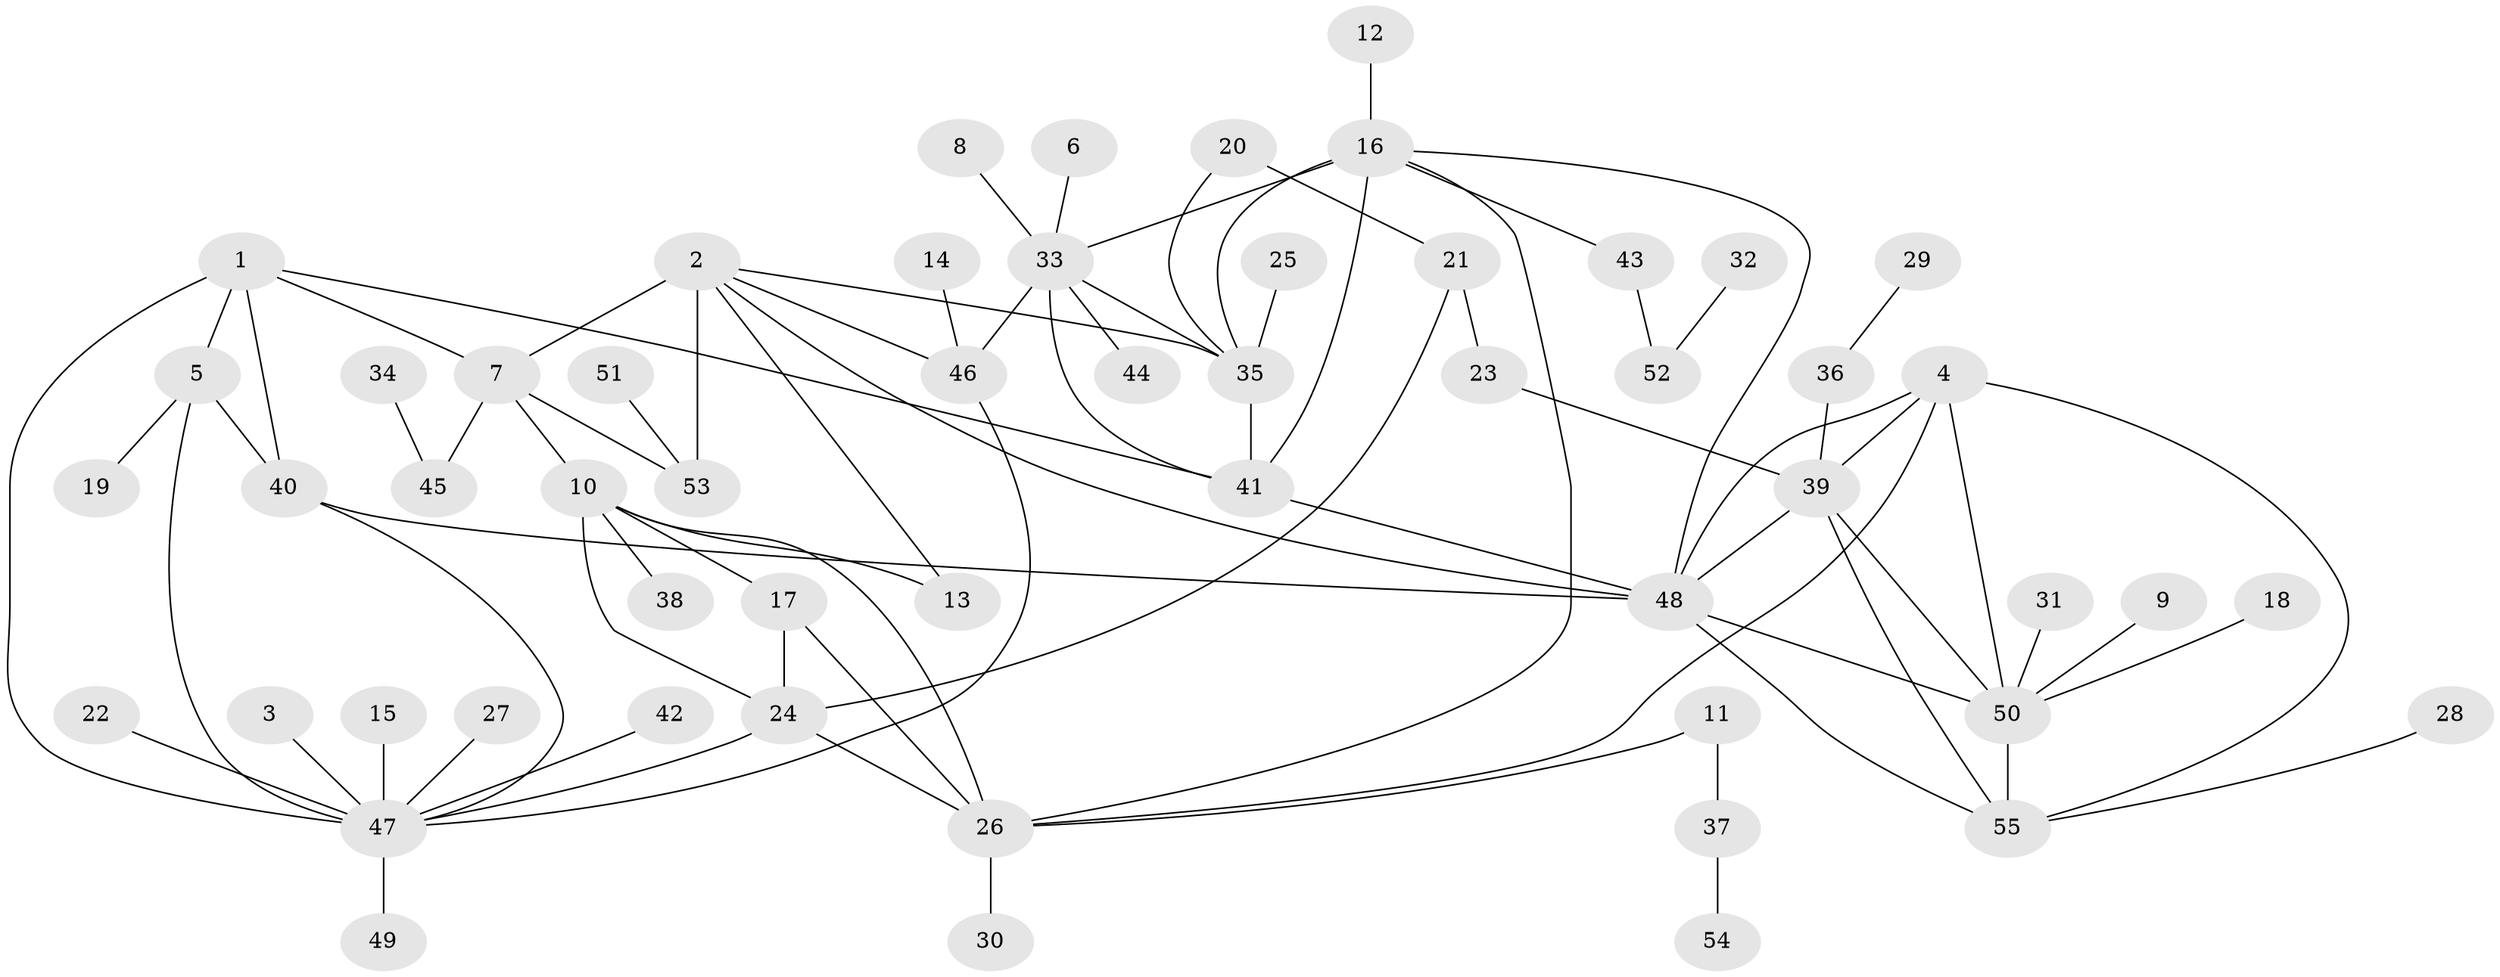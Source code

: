 // original degree distribution, {9: 0.027522935779816515, 5: 0.045871559633027525, 10: 0.027522935779816515, 8: 0.03669724770642202, 6: 0.03669724770642202, 7: 0.03669724770642202, 4: 0.027522935779816515, 14: 0.009174311926605505, 2: 0.14678899082568808, 1: 0.5504587155963303, 3: 0.05504587155963303}
// Generated by graph-tools (version 1.1) at 2025/02/03/09/25 03:02:37]
// undirected, 55 vertices, 82 edges
graph export_dot {
graph [start="1"]
  node [color=gray90,style=filled];
  1;
  2;
  3;
  4;
  5;
  6;
  7;
  8;
  9;
  10;
  11;
  12;
  13;
  14;
  15;
  16;
  17;
  18;
  19;
  20;
  21;
  22;
  23;
  24;
  25;
  26;
  27;
  28;
  29;
  30;
  31;
  32;
  33;
  34;
  35;
  36;
  37;
  38;
  39;
  40;
  41;
  42;
  43;
  44;
  45;
  46;
  47;
  48;
  49;
  50;
  51;
  52;
  53;
  54;
  55;
  1 -- 5 [weight=2.0];
  1 -- 7 [weight=1.0];
  1 -- 40 [weight=2.0];
  1 -- 41 [weight=1.0];
  1 -- 47 [weight=2.0];
  2 -- 7 [weight=3.0];
  2 -- 13 [weight=1.0];
  2 -- 35 [weight=1.0];
  2 -- 46 [weight=1.0];
  2 -- 48 [weight=1.0];
  2 -- 53 [weight=3.0];
  3 -- 47 [weight=1.0];
  4 -- 26 [weight=1.0];
  4 -- 39 [weight=1.0];
  4 -- 48 [weight=1.0];
  4 -- 50 [weight=1.0];
  4 -- 55 [weight=1.0];
  5 -- 19 [weight=1.0];
  5 -- 40 [weight=1.0];
  5 -- 47 [weight=1.0];
  6 -- 33 [weight=1.0];
  7 -- 10 [weight=1.0];
  7 -- 45 [weight=1.0];
  7 -- 53 [weight=1.0];
  8 -- 33 [weight=1.0];
  9 -- 50 [weight=1.0];
  10 -- 13 [weight=1.0];
  10 -- 17 [weight=2.0];
  10 -- 24 [weight=1.0];
  10 -- 26 [weight=1.0];
  10 -- 38 [weight=1.0];
  11 -- 26 [weight=1.0];
  11 -- 37 [weight=1.0];
  12 -- 16 [weight=1.0];
  14 -- 46 [weight=1.0];
  15 -- 47 [weight=1.0];
  16 -- 26 [weight=1.0];
  16 -- 33 [weight=1.0];
  16 -- 35 [weight=2.0];
  16 -- 41 [weight=1.0];
  16 -- 43 [weight=1.0];
  16 -- 48 [weight=1.0];
  17 -- 24 [weight=2.0];
  17 -- 26 [weight=2.0];
  18 -- 50 [weight=1.0];
  20 -- 21 [weight=1.0];
  20 -- 35 [weight=1.0];
  21 -- 23 [weight=1.0];
  21 -- 24 [weight=1.0];
  22 -- 47 [weight=1.0];
  23 -- 39 [weight=1.0];
  24 -- 26 [weight=1.0];
  24 -- 47 [weight=1.0];
  25 -- 35 [weight=1.0];
  26 -- 30 [weight=1.0];
  27 -- 47 [weight=1.0];
  28 -- 55 [weight=1.0];
  29 -- 36 [weight=1.0];
  31 -- 50 [weight=1.0];
  32 -- 52 [weight=1.0];
  33 -- 35 [weight=2.0];
  33 -- 41 [weight=1.0];
  33 -- 44 [weight=1.0];
  33 -- 46 [weight=1.0];
  34 -- 45 [weight=1.0];
  35 -- 41 [weight=2.0];
  36 -- 39 [weight=1.0];
  37 -- 54 [weight=1.0];
  39 -- 48 [weight=1.0];
  39 -- 50 [weight=1.0];
  39 -- 55 [weight=1.0];
  40 -- 47 [weight=1.0];
  40 -- 48 [weight=1.0];
  41 -- 48 [weight=2.0];
  42 -- 47 [weight=1.0];
  43 -- 52 [weight=1.0];
  46 -- 47 [weight=1.0];
  47 -- 49 [weight=1.0];
  48 -- 50 [weight=1.0];
  48 -- 55 [weight=1.0];
  50 -- 55 [weight=1.0];
  51 -- 53 [weight=1.0];
}
